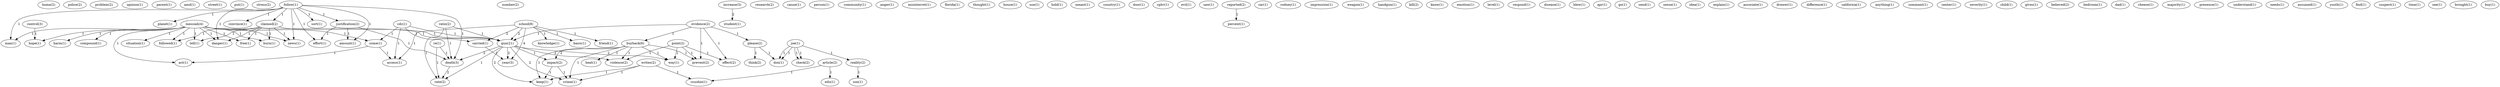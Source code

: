 digraph G {
  home [ label="home(2)" ];
  police [ label="police(2)" ];
  problem [ label="problem(2)" ];
  opinion [ label="opinion(1)" ];
  parent [ label="parent(1)" ];
  amd [ label="amd(1)" ];
  street [ label="street(1)" ];
  put [ label="put(1)" ];
  stress [ label="stress(2)" ];
  control [ label="control(3)" ];
  hope [ label="hope(1)" ];
  number [ label="number(2)" ];
  increase [ label="increase(3)" ];
  student [ label="student(1)" ];
  research [ label="research(2)" ];
  cause [ label="cause(1)" ];
  person [ label="person(1)" ];
  community [ label="community(1)" ];
  anger [ label="anger(1)" ];
  misinterret [ label="misinterret(1)" ];
  florida [ label="florida(1)" ];
  thought [ label="thought(1)" ];
  house [ label="house(1)" ];
  use [ label="use(1)" ];
  hold [ label="hold(1)" ];
  meant [ label="meant(1)" ];
  country [ label="country(1)" ];
  door [ label="door(1)" ];
  cphv [ label="cphv(1)" ];
  follow [ label="follow(1)" ];
  planet [ label="planet(1)" ];
  claimed [ label="claimed(2)" ];
  news [ label="news(1)" ];
  convince [ label="convince(1)" ];
  danger [ label="danger(1)" ];
  justification [ label="justification(2)" ];
  man [ label="man(1)" ];
  sort [ label="sort(1)" ];
  amount [ label="amount(1)" ];
  death [ label="death(3)" ];
  effort [ label="effort(1)" ];
  evil [ label="evil(1)" ];
  cdc [ label="cdc(1)" ];
  carried [ label="carried(1)" ];
  come [ label="come(1)" ];
  gun [ label="gun(21)" ];
  access [ label="access(1)" ];
  joe [ label="joe(1)" ];
  reality [ label="reality(2)" ];
  check [ label="check(2)" ];
  don [ label="don(1)" ];
  saw [ label="saw(1)" ];
  reported [ label="reported(2)" ];
  percent [ label="percent(1)" ];
  car [ label="car(1)" ];
  followed [ label="followed(1)" ];
  tell [ label="tell(1)" ];
  free [ label="free(1)" ];
  burn [ label="burn(1)" ];
  school [ label="school(8)" ];
  knowledge [ label="knowledge(1)" ];
  basis [ label="basis(1)" ];
  friend [ label="friend(1)" ];
  year [ label="year(3)" ];
  article [ label="article(2)" ];
  edu [ label="edu(1)" ];
  csuohio [ label="csuohio(1)" ];
  rodney [ label="rodney(1)" ];
  impression [ label="impression(1)" ];
  messiah [ label="messiah(4)" ];
  situation [ label="situation(1)" ];
  harm [ label="harm(1)" ];
  compound [ label="compound(1)" ];
  act [ label="act(1)" ];
  weapon [ label="weapon(1)" ];
  handgun [ label="handgun(1)" ];
  kill [ label="kill(2)" ];
  know [ label="know(1)" ];
  emotion [ label="emotion(1)" ];
  level [ label="level(1)" ];
  respond [ label="respond(1)" ];
  disease [ label="disease(1)" ];
  blew [ label="blew(1)" ];
  apr [ label="apr(1)" ];
  go [ label="go(1)" ];
  send [ label="send(1)" ];
  sense [ label="sense(1)" ];
  idea [ label="idea(1)" ];
  explain [ label="explain(1)" ];
  associate [ label="associate(1)" ];
  drawer [ label="drawer(1)" ];
  evidence [ label="evidence(2)" ];
  please [ label="please(2)" ];
  buyback [ label="buyback(6)" ];
  effect [ label="effect(2)" ];
  prevent [ label="prevent(2)" ];
  son [ label="son(1)" ];
  difference [ label="difference(1)" ];
  think [ label="think(2)" ];
  heat [ label="heat(1)" ];
  impact [ label="impact(2)" ];
  violence [ label="violence(2)" ];
  way [ label="way(1)" ];
  crime [ label="crime(1)" ];
  keep [ label="keep(1)" ];
  ratio [ label="ratio(2)" ];
  rate [ label="rate(2)" ];
  point [ label="point(2)" ];
  california [ label="california(1)" ];
  anything [ label="anything(1)" ];
  comment [ label="comment(1)" ];
  center [ label="center(1)" ];
  severity [ label="severity(1)" ];
  child [ label="child(1)" ];
  gives [ label="gives(1)" ];
  believed [ label="believed(2)" ];
  re [ label="re(1)" ];
  bedroom [ label="bedroom(1)" ];
  dad [ label="dad(1)" ];
  cheese [ label="cheese(1)" ];
  majority [ label="majority(1)" ];
  presence [ label="presence(1)" ];
  understand [ label="understand(1)" ];
  joe [ label="joe(1)" ];
  needs [ label="needs(1)" ];
  writes [ label="writes(2)" ];
  assumed [ label="assumed(1)" ];
  youth [ label="youth(1)" ];
  find [ label="find(1)" ];
  suspect [ label="suspect(1)" ];
  time [ label="time(1)" ];
  see [ label="see(1)" ];
  brought [ label="brought(1)" ];
  buy [ label="buy(1)" ];
  control -> hope [ label="1" ];
  increase -> student [ label="2" ];
  follow -> planet [ label="1" ];
  follow -> claimed [ label="1" ];
  follow -> news [ label="1" ];
  follow -> convince [ label="1" ];
  follow -> danger [ label="1" ];
  follow -> justification [ label="1" ];
  follow -> man [ label="1" ];
  follow -> sort [ label="1" ];
  follow -> amount [ label="1" ];
  follow -> death [ label="1" ];
  follow -> effort [ label="1" ];
  cdc -> carried [ label="1" ];
  cdc -> come [ label="1" ];
  cdc -> gun [ label="1" ];
  cdc -> access [ label="1" ];
  joe -> reality [ label="1" ];
  joe -> check [ label="1" ];
  joe -> don [ label="1" ];
  reported -> percent [ label="1" ];
  claimed -> news [ label="1" ];
  claimed -> danger [ label="1" ];
  claimed -> followed [ label="1" ];
  claimed -> tell [ label="1" ];
  claimed -> free [ label="1" ];
  claimed -> burn [ label="1" ];
  claimed -> gun [ label="1" ];
  school -> knowledge [ label="1" ];
  school -> basis [ label="1" ];
  school -> carried [ label="2" ];
  school -> gun [ label="2" ];
  school -> friend [ label="1" ];
  school -> access [ label="1" ];
  school -> year [ label="4" ];
  article -> edu [ label="1" ];
  article -> csuohio [ label="1" ];
  messiah -> news [ label="1" ];
  messiah -> danger [ label="1" ];
  messiah -> situation [ label="1" ];
  messiah -> followed [ label="1" ];
  messiah -> tell [ label="1" ];
  messiah -> man [ label="1" ];
  messiah -> free [ label="1" ];
  messiah -> burn [ label="1" ];
  messiah -> come [ label="1" ];
  messiah -> harm [ label="1" ];
  messiah -> compound [ label="1" ];
  messiah -> gun [ label="1" ];
  messiah -> act [ label="1" ];
  messiah -> hope [ label="1" ];
  evidence -> please [ label="1" ];
  evidence -> buyback [ label="1" ];
  evidence -> effect [ label="1" ];
  evidence -> prevent [ label="1" ];
  evidence -> gun [ label="1" ];
  reality -> son [ label="1" ];
  please -> don [ label="1" ];
  please -> think [ label="1" ];
  buyback -> heat [ label="1" ];
  buyback -> prevent [ label="1" ];
  buyback -> impact [ label="2" ];
  buyback -> violence [ label="1" ];
  buyback -> way [ label="1" ];
  buyback -> crime [ label="1" ];
  buyback -> keep [ label="1" ];
  ratio -> gun [ label="1" ];
  ratio -> death [ label="1" ];
  ratio -> rate [ label="1" ];
  point -> effect [ label="1" ];
  point -> prevent [ label="1" ];
  point -> violence [ label="1" ];
  point -> way [ label="1" ];
  re -> death [ label="1" ];
  re -> rate [ label="1" ];
  carried -> year [ label="1" ];
  justification -> amount [ label="1" ];
  justification -> death [ label="1" ];
  justification -> effort [ label="1" ];
  come -> access [ label="1" ];
  come -> act [ label="1" ];
  gun -> impact [ label="1" ];
  gun -> violence [ label="2" ];
  gun -> death [ label="2" ];
  gun -> way [ label="2" ];
  gun -> year [ label="2" ];
  gun -> crime [ label="2" ];
  gun -> rate [ label="1" ];
  gun -> keep [ label="2" ];
  impact -> crime [ label="1" ];
  impact -> keep [ label="1" ];
  death -> rate [ label="2" ];
  joe -> check [ label="1" ];
  joe -> don [ label="1" ];
  writes -> csuohio [ label="1" ];
  writes -> crime [ label="1" ];
  writes -> keep [ label="1" ];
}
